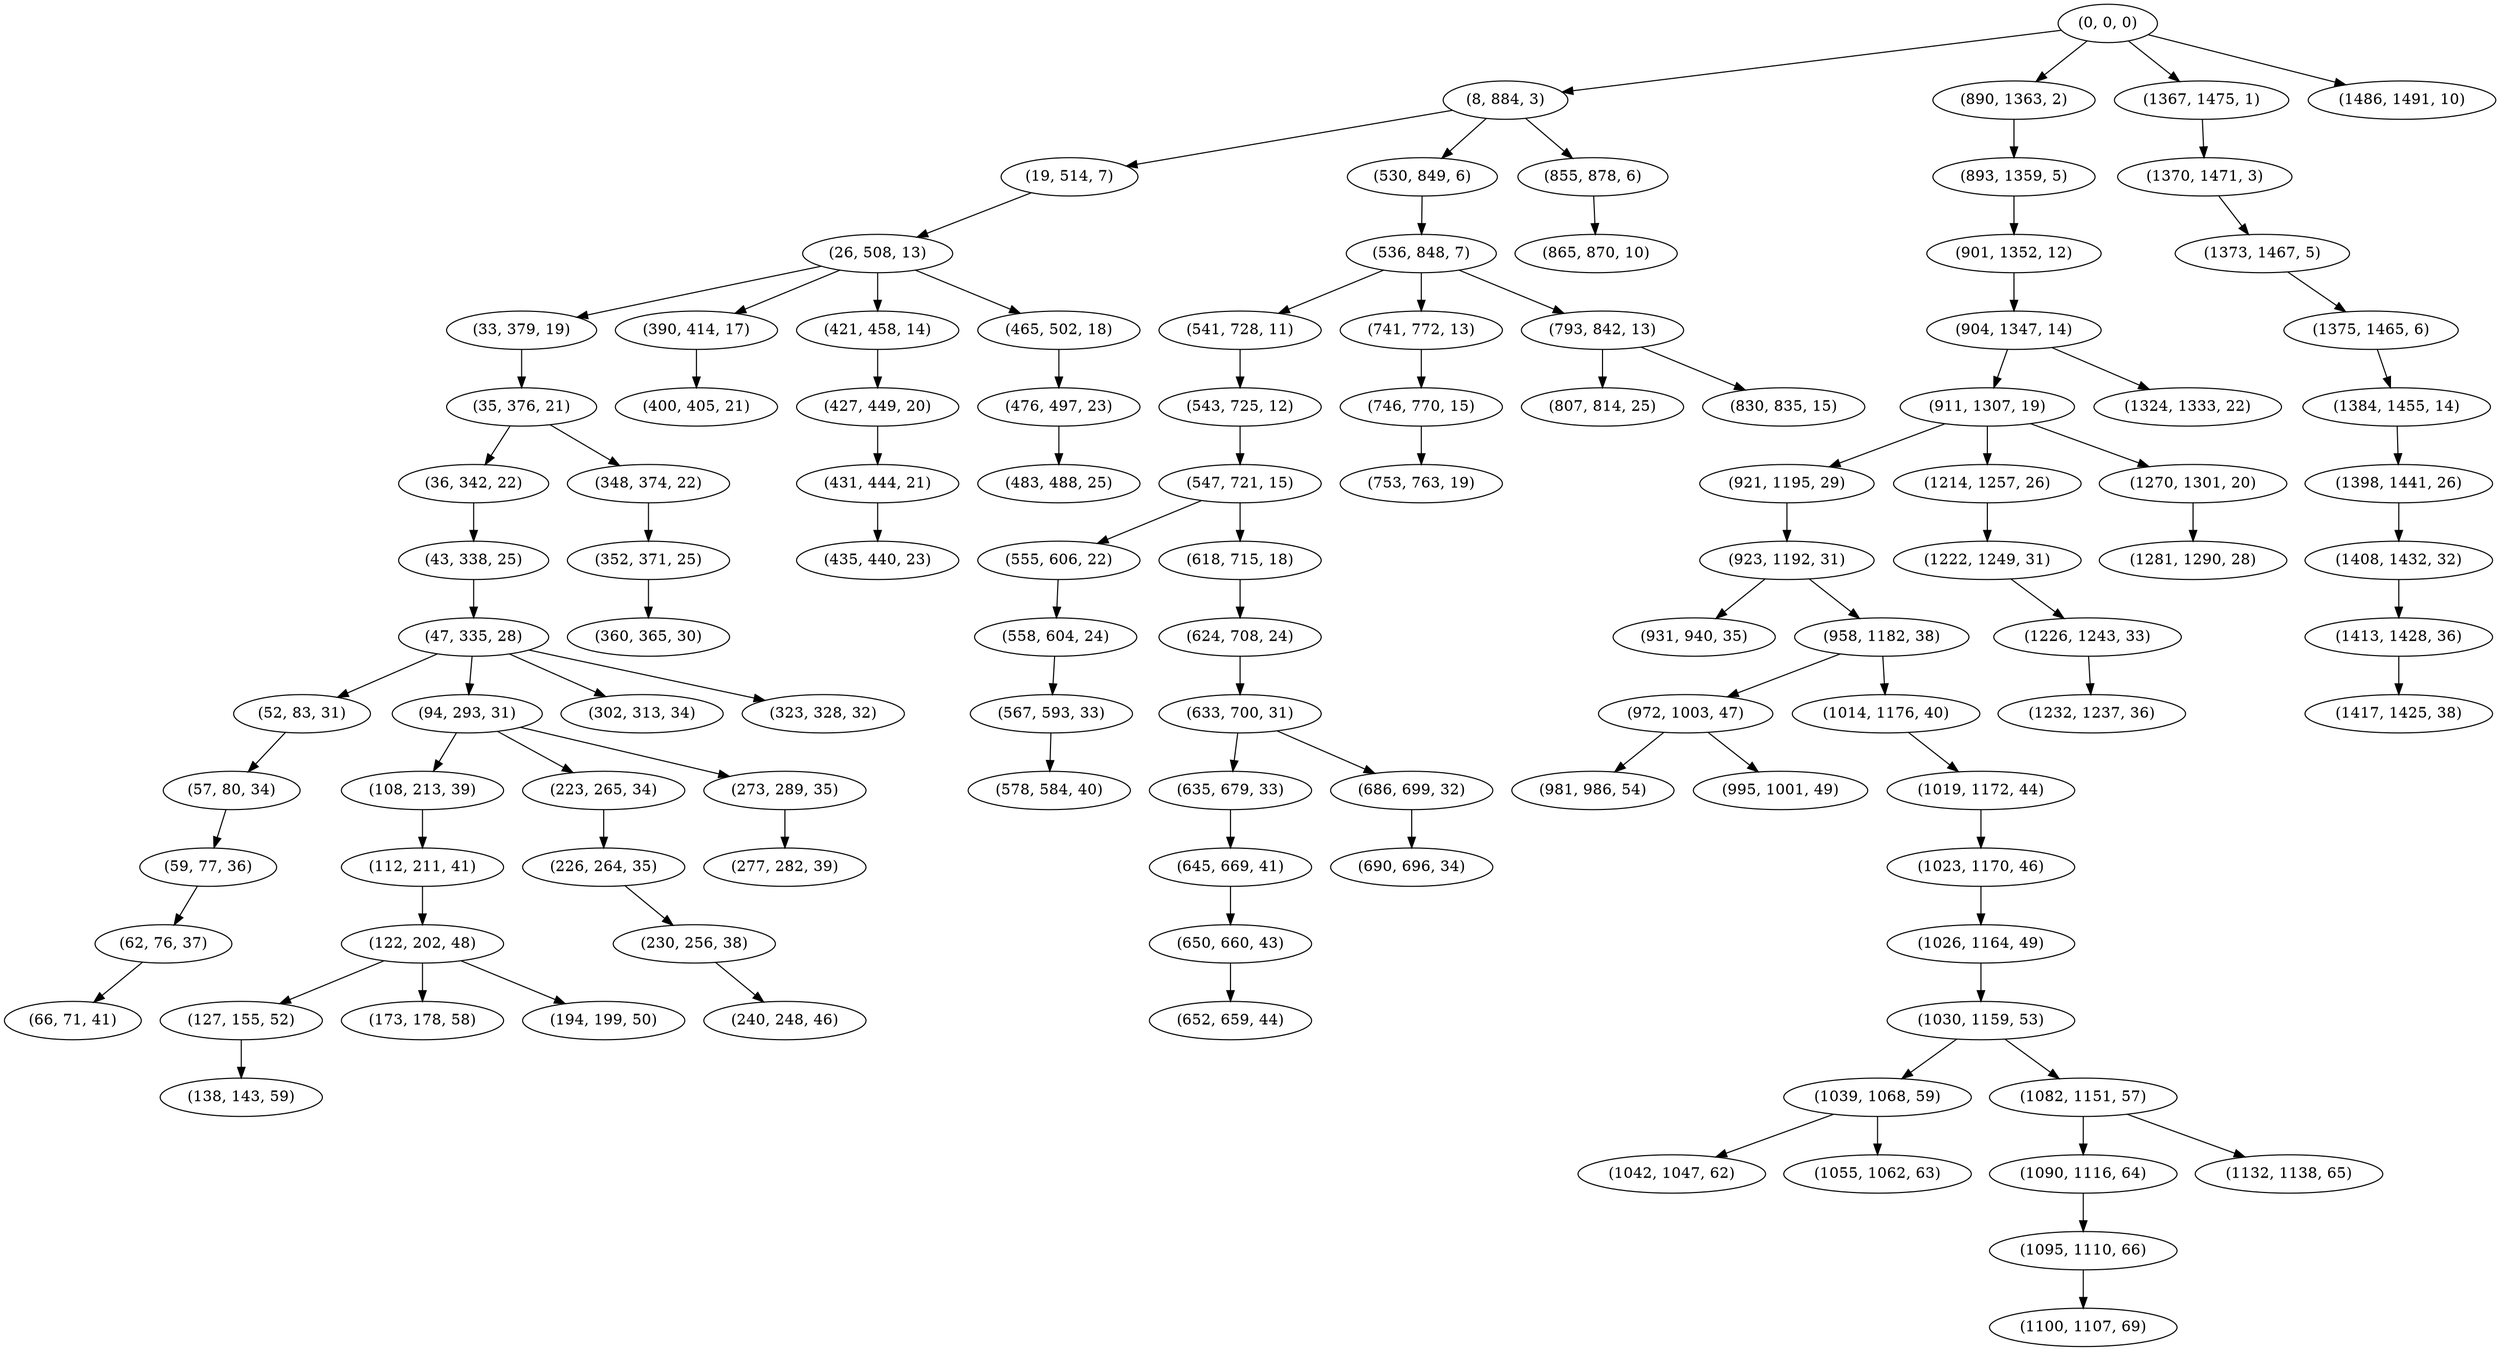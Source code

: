 digraph tree {
    "(0, 0, 0)";
    "(8, 884, 3)";
    "(19, 514, 7)";
    "(26, 508, 13)";
    "(33, 379, 19)";
    "(35, 376, 21)";
    "(36, 342, 22)";
    "(43, 338, 25)";
    "(47, 335, 28)";
    "(52, 83, 31)";
    "(57, 80, 34)";
    "(59, 77, 36)";
    "(62, 76, 37)";
    "(66, 71, 41)";
    "(94, 293, 31)";
    "(108, 213, 39)";
    "(112, 211, 41)";
    "(122, 202, 48)";
    "(127, 155, 52)";
    "(138, 143, 59)";
    "(173, 178, 58)";
    "(194, 199, 50)";
    "(223, 265, 34)";
    "(226, 264, 35)";
    "(230, 256, 38)";
    "(240, 248, 46)";
    "(273, 289, 35)";
    "(277, 282, 39)";
    "(302, 313, 34)";
    "(323, 328, 32)";
    "(348, 374, 22)";
    "(352, 371, 25)";
    "(360, 365, 30)";
    "(390, 414, 17)";
    "(400, 405, 21)";
    "(421, 458, 14)";
    "(427, 449, 20)";
    "(431, 444, 21)";
    "(435, 440, 23)";
    "(465, 502, 18)";
    "(476, 497, 23)";
    "(483, 488, 25)";
    "(530, 849, 6)";
    "(536, 848, 7)";
    "(541, 728, 11)";
    "(543, 725, 12)";
    "(547, 721, 15)";
    "(555, 606, 22)";
    "(558, 604, 24)";
    "(567, 593, 33)";
    "(578, 584, 40)";
    "(618, 715, 18)";
    "(624, 708, 24)";
    "(633, 700, 31)";
    "(635, 679, 33)";
    "(645, 669, 41)";
    "(650, 660, 43)";
    "(652, 659, 44)";
    "(686, 699, 32)";
    "(690, 696, 34)";
    "(741, 772, 13)";
    "(746, 770, 15)";
    "(753, 763, 19)";
    "(793, 842, 13)";
    "(807, 814, 25)";
    "(830, 835, 15)";
    "(855, 878, 6)";
    "(865, 870, 10)";
    "(890, 1363, 2)";
    "(893, 1359, 5)";
    "(901, 1352, 12)";
    "(904, 1347, 14)";
    "(911, 1307, 19)";
    "(921, 1195, 29)";
    "(923, 1192, 31)";
    "(931, 940, 35)";
    "(958, 1182, 38)";
    "(972, 1003, 47)";
    "(981, 986, 54)";
    "(995, 1001, 49)";
    "(1014, 1176, 40)";
    "(1019, 1172, 44)";
    "(1023, 1170, 46)";
    "(1026, 1164, 49)";
    "(1030, 1159, 53)";
    "(1039, 1068, 59)";
    "(1042, 1047, 62)";
    "(1055, 1062, 63)";
    "(1082, 1151, 57)";
    "(1090, 1116, 64)";
    "(1095, 1110, 66)";
    "(1100, 1107, 69)";
    "(1132, 1138, 65)";
    "(1214, 1257, 26)";
    "(1222, 1249, 31)";
    "(1226, 1243, 33)";
    "(1232, 1237, 36)";
    "(1270, 1301, 20)";
    "(1281, 1290, 28)";
    "(1324, 1333, 22)";
    "(1367, 1475, 1)";
    "(1370, 1471, 3)";
    "(1373, 1467, 5)";
    "(1375, 1465, 6)";
    "(1384, 1455, 14)";
    "(1398, 1441, 26)";
    "(1408, 1432, 32)";
    "(1413, 1428, 36)";
    "(1417, 1425, 38)";
    "(1486, 1491, 10)";
    "(0, 0, 0)" -> "(8, 884, 3)";
    "(0, 0, 0)" -> "(890, 1363, 2)";
    "(0, 0, 0)" -> "(1367, 1475, 1)";
    "(0, 0, 0)" -> "(1486, 1491, 10)";
    "(8, 884, 3)" -> "(19, 514, 7)";
    "(8, 884, 3)" -> "(530, 849, 6)";
    "(8, 884, 3)" -> "(855, 878, 6)";
    "(19, 514, 7)" -> "(26, 508, 13)";
    "(26, 508, 13)" -> "(33, 379, 19)";
    "(26, 508, 13)" -> "(390, 414, 17)";
    "(26, 508, 13)" -> "(421, 458, 14)";
    "(26, 508, 13)" -> "(465, 502, 18)";
    "(33, 379, 19)" -> "(35, 376, 21)";
    "(35, 376, 21)" -> "(36, 342, 22)";
    "(35, 376, 21)" -> "(348, 374, 22)";
    "(36, 342, 22)" -> "(43, 338, 25)";
    "(43, 338, 25)" -> "(47, 335, 28)";
    "(47, 335, 28)" -> "(52, 83, 31)";
    "(47, 335, 28)" -> "(94, 293, 31)";
    "(47, 335, 28)" -> "(302, 313, 34)";
    "(47, 335, 28)" -> "(323, 328, 32)";
    "(52, 83, 31)" -> "(57, 80, 34)";
    "(57, 80, 34)" -> "(59, 77, 36)";
    "(59, 77, 36)" -> "(62, 76, 37)";
    "(62, 76, 37)" -> "(66, 71, 41)";
    "(94, 293, 31)" -> "(108, 213, 39)";
    "(94, 293, 31)" -> "(223, 265, 34)";
    "(94, 293, 31)" -> "(273, 289, 35)";
    "(108, 213, 39)" -> "(112, 211, 41)";
    "(112, 211, 41)" -> "(122, 202, 48)";
    "(122, 202, 48)" -> "(127, 155, 52)";
    "(122, 202, 48)" -> "(173, 178, 58)";
    "(122, 202, 48)" -> "(194, 199, 50)";
    "(127, 155, 52)" -> "(138, 143, 59)";
    "(223, 265, 34)" -> "(226, 264, 35)";
    "(226, 264, 35)" -> "(230, 256, 38)";
    "(230, 256, 38)" -> "(240, 248, 46)";
    "(273, 289, 35)" -> "(277, 282, 39)";
    "(348, 374, 22)" -> "(352, 371, 25)";
    "(352, 371, 25)" -> "(360, 365, 30)";
    "(390, 414, 17)" -> "(400, 405, 21)";
    "(421, 458, 14)" -> "(427, 449, 20)";
    "(427, 449, 20)" -> "(431, 444, 21)";
    "(431, 444, 21)" -> "(435, 440, 23)";
    "(465, 502, 18)" -> "(476, 497, 23)";
    "(476, 497, 23)" -> "(483, 488, 25)";
    "(530, 849, 6)" -> "(536, 848, 7)";
    "(536, 848, 7)" -> "(541, 728, 11)";
    "(536, 848, 7)" -> "(741, 772, 13)";
    "(536, 848, 7)" -> "(793, 842, 13)";
    "(541, 728, 11)" -> "(543, 725, 12)";
    "(543, 725, 12)" -> "(547, 721, 15)";
    "(547, 721, 15)" -> "(555, 606, 22)";
    "(547, 721, 15)" -> "(618, 715, 18)";
    "(555, 606, 22)" -> "(558, 604, 24)";
    "(558, 604, 24)" -> "(567, 593, 33)";
    "(567, 593, 33)" -> "(578, 584, 40)";
    "(618, 715, 18)" -> "(624, 708, 24)";
    "(624, 708, 24)" -> "(633, 700, 31)";
    "(633, 700, 31)" -> "(635, 679, 33)";
    "(633, 700, 31)" -> "(686, 699, 32)";
    "(635, 679, 33)" -> "(645, 669, 41)";
    "(645, 669, 41)" -> "(650, 660, 43)";
    "(650, 660, 43)" -> "(652, 659, 44)";
    "(686, 699, 32)" -> "(690, 696, 34)";
    "(741, 772, 13)" -> "(746, 770, 15)";
    "(746, 770, 15)" -> "(753, 763, 19)";
    "(793, 842, 13)" -> "(807, 814, 25)";
    "(793, 842, 13)" -> "(830, 835, 15)";
    "(855, 878, 6)" -> "(865, 870, 10)";
    "(890, 1363, 2)" -> "(893, 1359, 5)";
    "(893, 1359, 5)" -> "(901, 1352, 12)";
    "(901, 1352, 12)" -> "(904, 1347, 14)";
    "(904, 1347, 14)" -> "(911, 1307, 19)";
    "(904, 1347, 14)" -> "(1324, 1333, 22)";
    "(911, 1307, 19)" -> "(921, 1195, 29)";
    "(911, 1307, 19)" -> "(1214, 1257, 26)";
    "(911, 1307, 19)" -> "(1270, 1301, 20)";
    "(921, 1195, 29)" -> "(923, 1192, 31)";
    "(923, 1192, 31)" -> "(931, 940, 35)";
    "(923, 1192, 31)" -> "(958, 1182, 38)";
    "(958, 1182, 38)" -> "(972, 1003, 47)";
    "(958, 1182, 38)" -> "(1014, 1176, 40)";
    "(972, 1003, 47)" -> "(981, 986, 54)";
    "(972, 1003, 47)" -> "(995, 1001, 49)";
    "(1014, 1176, 40)" -> "(1019, 1172, 44)";
    "(1019, 1172, 44)" -> "(1023, 1170, 46)";
    "(1023, 1170, 46)" -> "(1026, 1164, 49)";
    "(1026, 1164, 49)" -> "(1030, 1159, 53)";
    "(1030, 1159, 53)" -> "(1039, 1068, 59)";
    "(1030, 1159, 53)" -> "(1082, 1151, 57)";
    "(1039, 1068, 59)" -> "(1042, 1047, 62)";
    "(1039, 1068, 59)" -> "(1055, 1062, 63)";
    "(1082, 1151, 57)" -> "(1090, 1116, 64)";
    "(1082, 1151, 57)" -> "(1132, 1138, 65)";
    "(1090, 1116, 64)" -> "(1095, 1110, 66)";
    "(1095, 1110, 66)" -> "(1100, 1107, 69)";
    "(1214, 1257, 26)" -> "(1222, 1249, 31)";
    "(1222, 1249, 31)" -> "(1226, 1243, 33)";
    "(1226, 1243, 33)" -> "(1232, 1237, 36)";
    "(1270, 1301, 20)" -> "(1281, 1290, 28)";
    "(1367, 1475, 1)" -> "(1370, 1471, 3)";
    "(1370, 1471, 3)" -> "(1373, 1467, 5)";
    "(1373, 1467, 5)" -> "(1375, 1465, 6)";
    "(1375, 1465, 6)" -> "(1384, 1455, 14)";
    "(1384, 1455, 14)" -> "(1398, 1441, 26)";
    "(1398, 1441, 26)" -> "(1408, 1432, 32)";
    "(1408, 1432, 32)" -> "(1413, 1428, 36)";
    "(1413, 1428, 36)" -> "(1417, 1425, 38)";
}
